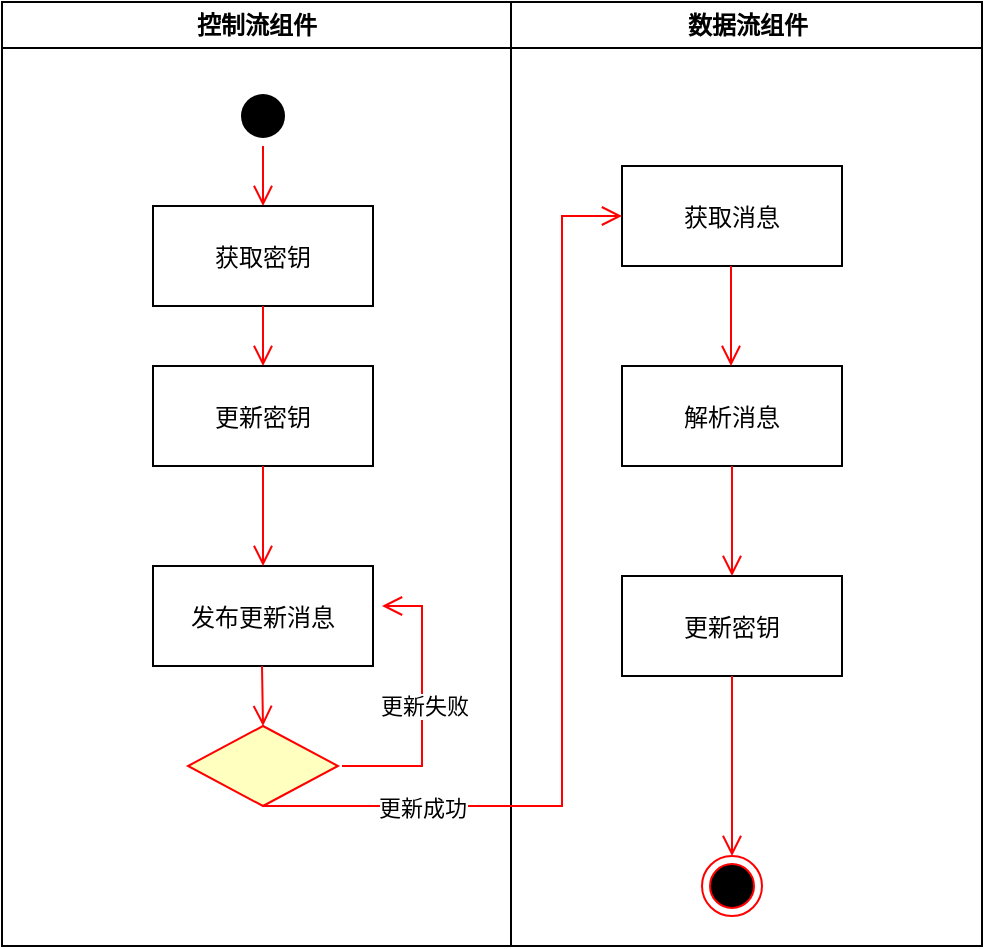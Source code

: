 <mxfile version="21.6.8" type="github">
  <diagram name="第 1 页" id="WYI6UvX2OMg2r4Cb0Y0r">
    <mxGraphModel dx="831" dy="703" grid="1" gridSize="10" guides="1" tooltips="1" connect="1" arrows="1" fold="1" page="1" pageScale="1" pageWidth="827" pageHeight="1169" math="0" shadow="0">
      <root>
        <mxCell id="0" />
        <mxCell id="1" parent="0" />
        <mxCell id="E-IeOfWh9v4B0szYJrps-1" value="控制流组件" style="swimlane;whiteSpace=wrap" vertex="1" parent="1">
          <mxGeometry x="190" y="128" width="254.5" height="472" as="geometry" />
        </mxCell>
        <mxCell id="E-IeOfWh9v4B0szYJrps-2" value="" style="ellipse;shape=startState;fillColor=#000000;strokeColor=none;" vertex="1" parent="E-IeOfWh9v4B0szYJrps-1">
          <mxGeometry x="115.5" y="42" width="30" height="30" as="geometry" />
        </mxCell>
        <mxCell id="E-IeOfWh9v4B0szYJrps-3" value="" style="edgeStyle=elbowEdgeStyle;elbow=horizontal;verticalAlign=bottom;endArrow=open;endSize=8;strokeColor=#FF0000;endFill=1;rounded=0" edge="1" parent="E-IeOfWh9v4B0szYJrps-1" source="E-IeOfWh9v4B0szYJrps-2" target="E-IeOfWh9v4B0szYJrps-4">
          <mxGeometry x="100" y="40" as="geometry">
            <mxPoint x="15" y="200" as="targetPoint" />
          </mxGeometry>
        </mxCell>
        <mxCell id="E-IeOfWh9v4B0szYJrps-4" value="获取密钥" style="" vertex="1" parent="E-IeOfWh9v4B0szYJrps-1">
          <mxGeometry x="75.5" y="102" width="110" height="50" as="geometry" />
        </mxCell>
        <mxCell id="E-IeOfWh9v4B0szYJrps-8" value="" style="edgeStyle=elbowEdgeStyle;elbow=horizontal;verticalAlign=bottom;endArrow=open;endSize=8;strokeColor=#FF0000;endFill=1;rounded=0;entryX=0.5;entryY=0;entryDx=0;entryDy=0;exitX=0.5;exitY=1;exitDx=0;exitDy=0;" edge="1" parent="E-IeOfWh9v4B0szYJrps-1" source="E-IeOfWh9v4B0szYJrps-4">
          <mxGeometry x="100" y="40" as="geometry">
            <mxPoint x="130.5" y="182" as="targetPoint" />
            <mxPoint x="130" y="202" as="sourcePoint" />
          </mxGeometry>
        </mxCell>
        <mxCell id="E-IeOfWh9v4B0szYJrps-9" value="更新密钥" style="" vertex="1" parent="E-IeOfWh9v4B0szYJrps-1">
          <mxGeometry x="75.5" y="182" width="110" height="50" as="geometry" />
        </mxCell>
        <mxCell id="E-IeOfWh9v4B0szYJrps-10" value="发布更新消息" style="" vertex="1" parent="E-IeOfWh9v4B0szYJrps-1">
          <mxGeometry x="75.5" y="282" width="110" height="50" as="geometry" />
        </mxCell>
        <mxCell id="E-IeOfWh9v4B0szYJrps-11" value="" style="edgeStyle=elbowEdgeStyle;elbow=horizontal;verticalAlign=bottom;endArrow=open;endSize=8;strokeColor=#FF0000;endFill=1;rounded=0;entryX=0.5;entryY=0;entryDx=0;entryDy=0;exitX=0.5;exitY=1;exitDx=0;exitDy=0;" edge="1" parent="E-IeOfWh9v4B0szYJrps-1" source="E-IeOfWh9v4B0szYJrps-9" target="E-IeOfWh9v4B0szYJrps-10">
          <mxGeometry x="100" y="40" as="geometry">
            <mxPoint x="140.5" y="192" as="targetPoint" />
            <mxPoint x="140.5" y="162" as="sourcePoint" />
          </mxGeometry>
        </mxCell>
        <mxCell id="E-IeOfWh9v4B0szYJrps-23" value="" style="rhombus;whiteSpace=wrap;html=1;fontColor=#000000;fillColor=#ffffc0;strokeColor=#ff0000;" vertex="1" parent="E-IeOfWh9v4B0szYJrps-1">
          <mxGeometry x="93" y="362" width="75" height="40" as="geometry" />
        </mxCell>
        <mxCell id="E-IeOfWh9v4B0szYJrps-26" value="" style="edgeStyle=elbowEdgeStyle;elbow=horizontal;verticalAlign=bottom;endArrow=open;endSize=8;strokeColor=#FF0000;endFill=1;rounded=0;exitX=0.5;exitY=1;exitDx=0;exitDy=0;" edge="1" parent="E-IeOfWh9v4B0szYJrps-1">
          <mxGeometry x="-64.5" y="-88" as="geometry">
            <mxPoint x="130.5" y="362" as="targetPoint" />
            <mxPoint x="130" y="332" as="sourcePoint" />
          </mxGeometry>
        </mxCell>
        <mxCell id="E-IeOfWh9v4B0szYJrps-12" value="数据流组件" style="swimlane;whiteSpace=wrap" vertex="1" parent="1">
          <mxGeometry x="444.5" y="128" width="235.5" height="472" as="geometry" />
        </mxCell>
        <mxCell id="E-IeOfWh9v4B0szYJrps-13" value="获取消息" style="" vertex="1" parent="E-IeOfWh9v4B0szYJrps-12">
          <mxGeometry x="55.5" y="82" width="110" height="50" as="geometry" />
        </mxCell>
        <mxCell id="E-IeOfWh9v4B0szYJrps-18" value="更新密钥" style="" vertex="1" parent="E-IeOfWh9v4B0szYJrps-12">
          <mxGeometry x="55.5" y="287" width="110" height="50" as="geometry" />
        </mxCell>
        <mxCell id="E-IeOfWh9v4B0szYJrps-19" value="" style="ellipse;shape=endState;fillColor=#000000;strokeColor=#ff0000" vertex="1" parent="E-IeOfWh9v4B0szYJrps-12">
          <mxGeometry x="95.5" y="427" width="30" height="30" as="geometry" />
        </mxCell>
        <mxCell id="E-IeOfWh9v4B0szYJrps-20" value="" style="edgeStyle=elbowEdgeStyle;elbow=horizontal;verticalAlign=bottom;endArrow=open;endSize=8;strokeColor=#FF0000;endFill=1;rounded=0;entryX=0.5;entryY=0;entryDx=0;entryDy=0;exitX=0.5;exitY=1;exitDx=0;exitDy=0;" edge="1" parent="E-IeOfWh9v4B0szYJrps-12" source="E-IeOfWh9v4B0szYJrps-18" target="E-IeOfWh9v4B0szYJrps-19">
          <mxGeometry x="-180" y="40" as="geometry">
            <mxPoint x="-125" y="477" as="targetPoint" />
            <mxPoint x="-125" y="427" as="sourcePoint" />
          </mxGeometry>
        </mxCell>
        <mxCell id="E-IeOfWh9v4B0szYJrps-27" value="解析消息" style="" vertex="1" parent="E-IeOfWh9v4B0szYJrps-12">
          <mxGeometry x="55.5" y="182" width="110" height="50" as="geometry" />
        </mxCell>
        <mxCell id="E-IeOfWh9v4B0szYJrps-33" value="" style="edgeStyle=elbowEdgeStyle;elbow=horizontal;verticalAlign=bottom;endArrow=open;endSize=8;strokeColor=#FF0000;endFill=1;rounded=0;entryX=0.5;entryY=0;entryDx=0;entryDy=0;exitX=0.5;exitY=1;exitDx=0;exitDy=0;" edge="1" parent="E-IeOfWh9v4B0szYJrps-12">
          <mxGeometry x="-344.5" y="-88" as="geometry">
            <mxPoint x="110" y="182" as="targetPoint" />
            <mxPoint x="110" y="132" as="sourcePoint" />
          </mxGeometry>
        </mxCell>
        <mxCell id="E-IeOfWh9v4B0szYJrps-34" value="" style="edgeStyle=elbowEdgeStyle;elbow=horizontal;verticalAlign=bottom;endArrow=open;endSize=8;strokeColor=#FF0000;endFill=1;rounded=0;entryX=0.5;entryY=0;entryDx=0;entryDy=0;exitX=0.5;exitY=1;exitDx=0;exitDy=0;" edge="1" parent="E-IeOfWh9v4B0szYJrps-12" source="E-IeOfWh9v4B0szYJrps-27">
          <mxGeometry x="-344.5" y="-88" as="geometry">
            <mxPoint x="110" y="287" as="targetPoint" />
            <mxPoint x="110" y="237" as="sourcePoint" />
          </mxGeometry>
        </mxCell>
        <mxCell id="E-IeOfWh9v4B0szYJrps-28" value="" style="edgeStyle=elbowEdgeStyle;elbow=horizontal;verticalAlign=bottom;endArrow=open;endSize=8;strokeColor=#FF0000;endFill=1;rounded=0;" edge="1" parent="1">
          <mxGeometry x="-64.5" y="-88" as="geometry">
            <mxPoint x="380" y="430" as="targetPoint" />
            <mxPoint x="360" y="510" as="sourcePoint" />
            <Array as="points">
              <mxPoint x="400" y="480" />
            </Array>
          </mxGeometry>
        </mxCell>
        <mxCell id="E-IeOfWh9v4B0szYJrps-29" value="更新失败" style="edgeLabel;html=1;align=center;verticalAlign=middle;resizable=0;points=[];" vertex="1" connectable="0" parent="E-IeOfWh9v4B0szYJrps-28">
          <mxGeometry relative="1" as="geometry">
            <mxPoint x="1" as="offset" />
          </mxGeometry>
        </mxCell>
        <mxCell id="E-IeOfWh9v4B0szYJrps-30" value="" style="edgeStyle=elbowEdgeStyle;elbow=horizontal;verticalAlign=bottom;endArrow=open;endSize=8;strokeColor=#FF0000;endFill=1;rounded=0;exitX=0.5;exitY=1;exitDx=0;exitDy=0;entryX=0;entryY=0.5;entryDx=0;entryDy=0;" edge="1" parent="1" source="E-IeOfWh9v4B0szYJrps-23" target="E-IeOfWh9v4B0szYJrps-13">
          <mxGeometry x="-64.5" y="-88" as="geometry">
            <mxPoint x="490" y="270" as="targetPoint" />
            <mxPoint x="370" y="520" as="sourcePoint" />
            <Array as="points">
              <mxPoint x="470" y="410" />
            </Array>
          </mxGeometry>
        </mxCell>
        <mxCell id="E-IeOfWh9v4B0szYJrps-32" value="更新成功" style="edgeLabel;html=1;align=center;verticalAlign=middle;resizable=0;points=[];" vertex="1" connectable="0" parent="E-IeOfWh9v4B0szYJrps-30">
          <mxGeometry relative="1" as="geometry">
            <mxPoint x="-70" y="89" as="offset" />
          </mxGeometry>
        </mxCell>
      </root>
    </mxGraphModel>
  </diagram>
</mxfile>
